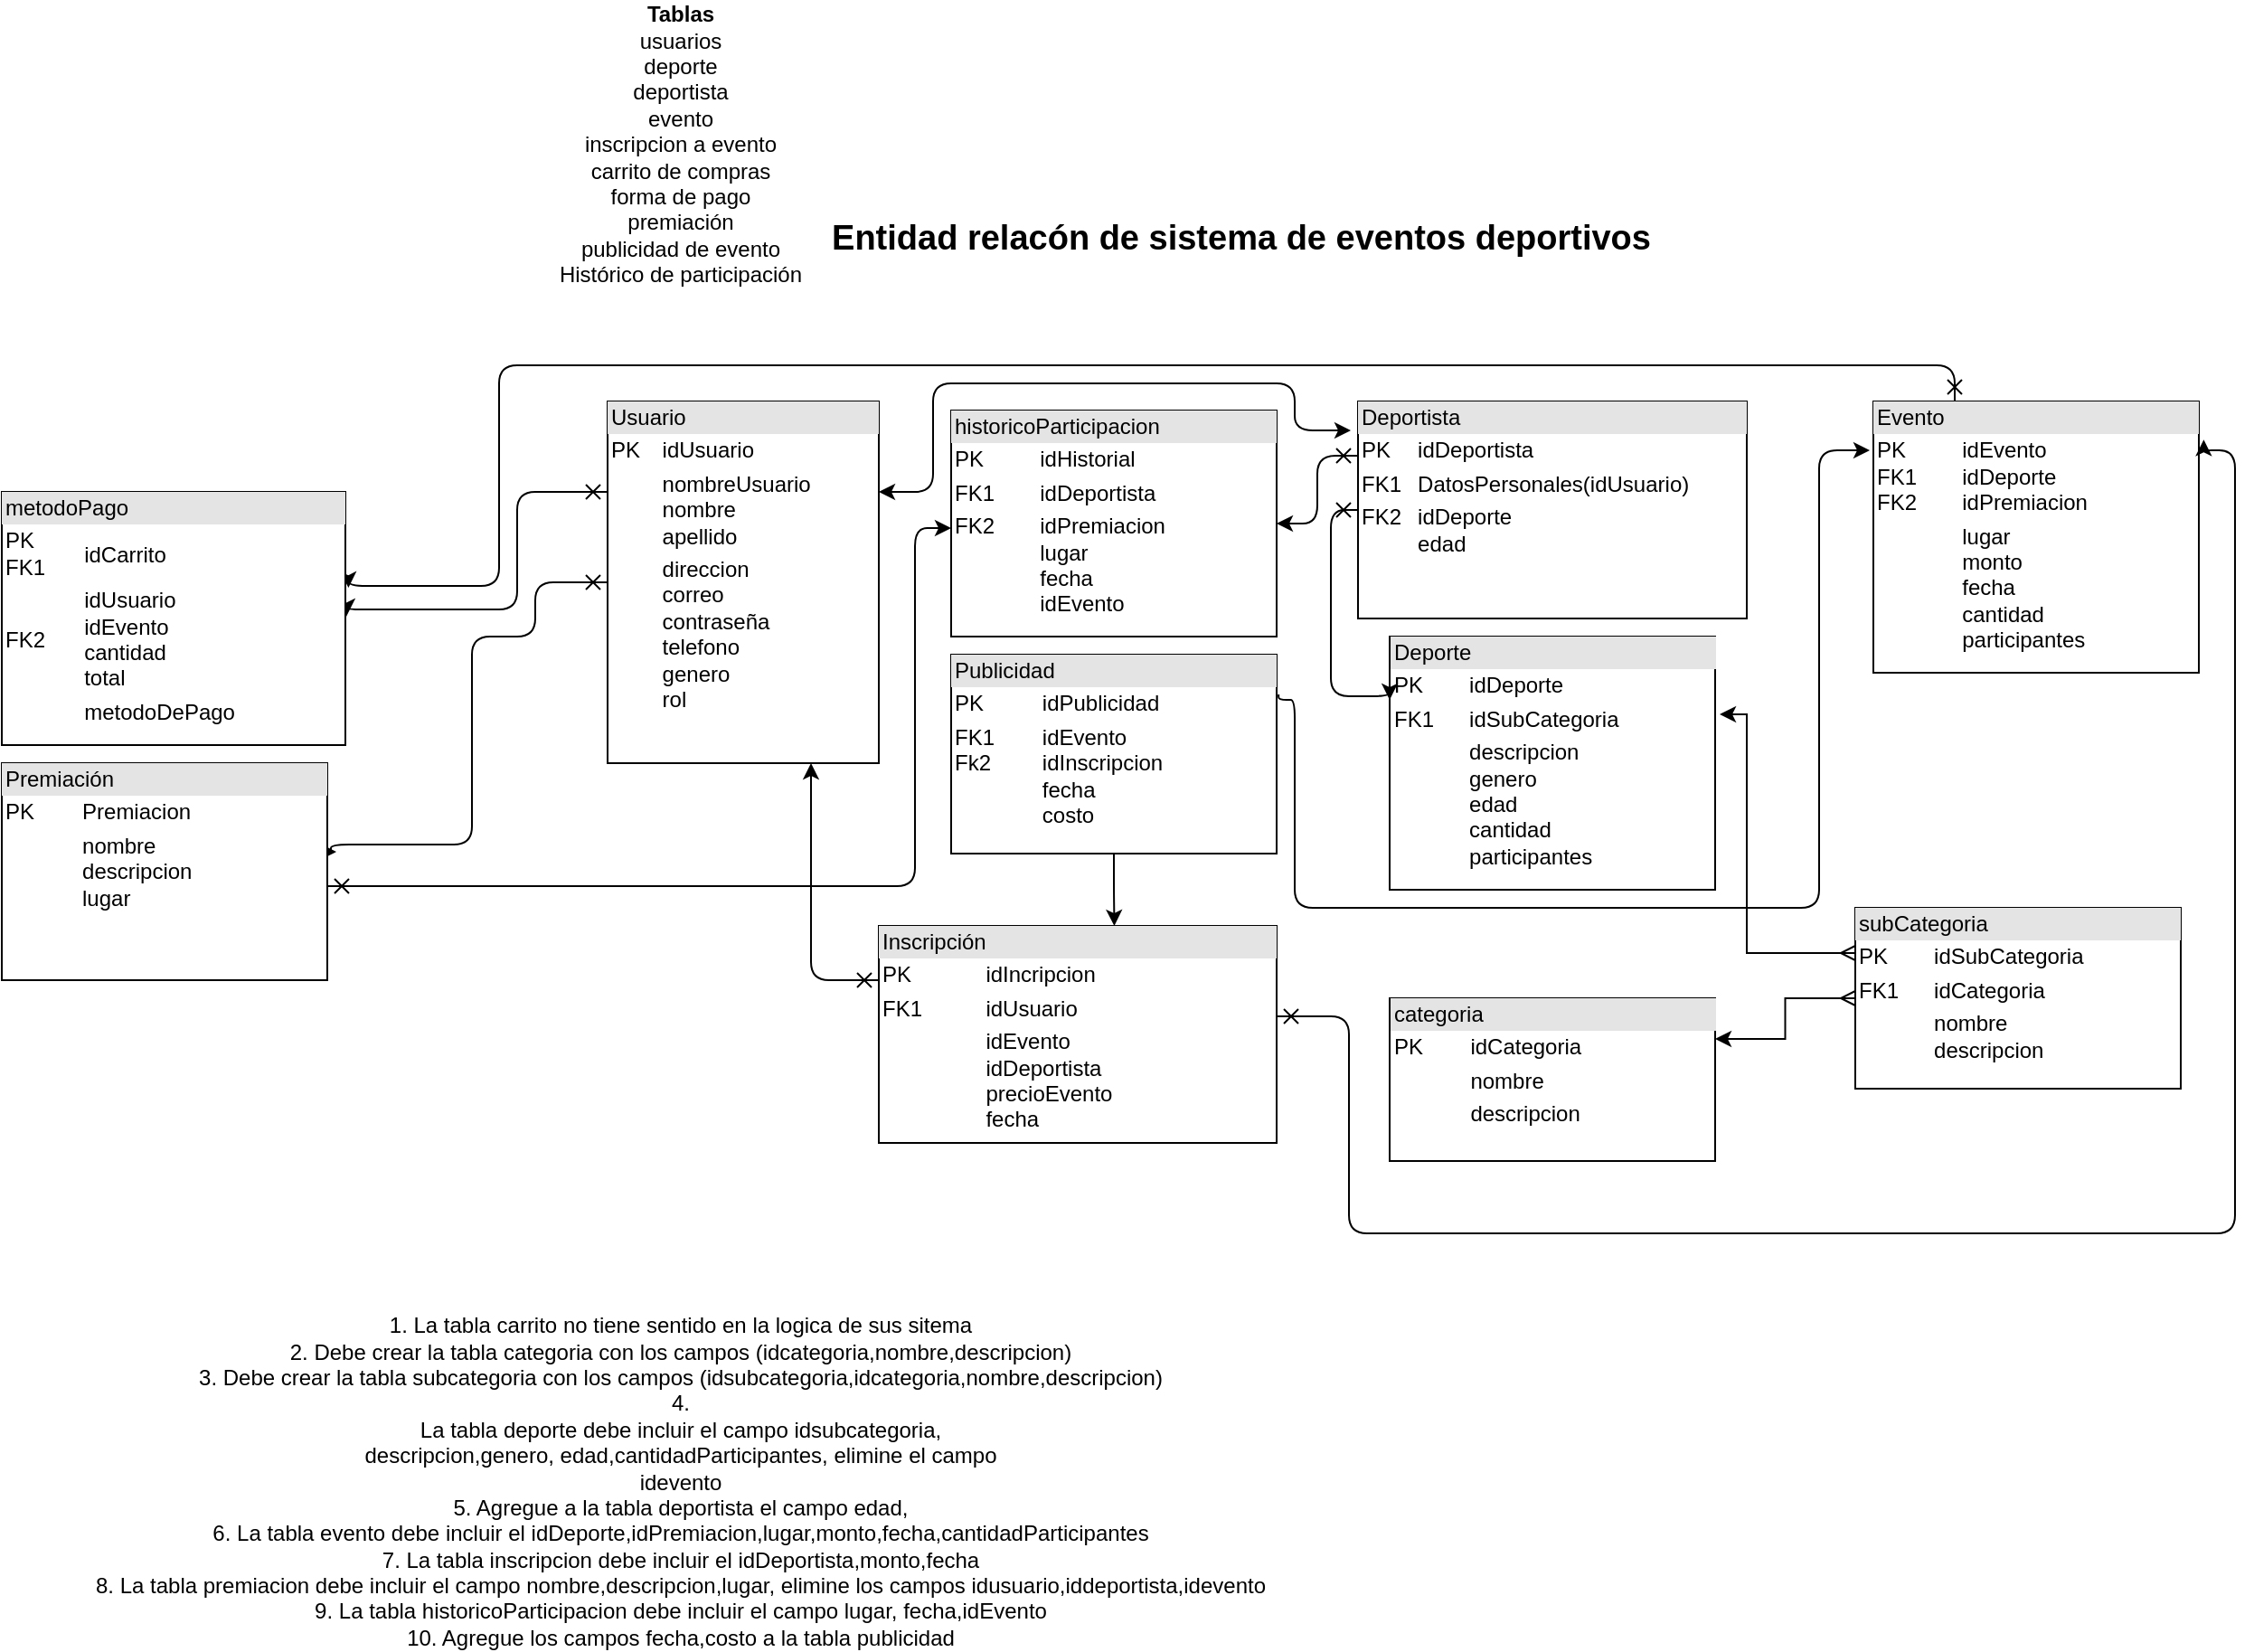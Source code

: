 <mxfile version="13.6.6" type="github">
  <diagram id="KuIn4XUdtdqArqsvYNwZ" name="Page-1">
    <mxGraphModel dx="3122" dy="1834" grid="1" gridSize="10" guides="1" tooltips="1" connect="1" arrows="1" fold="1" page="1" pageScale="1" pageWidth="850" pageHeight="1100" math="0" shadow="0">
      <root>
        <mxCell id="0" />
        <mxCell id="1" parent="0" />
        <mxCell id="CR9XvU6vuiPJ1lPbERPu-10" value="&lt;b&gt;Tablas&lt;/b&gt;&lt;div&gt;usuarios&lt;/div&gt;&lt;div&gt;deporte&lt;/div&gt;&lt;div&gt;deportista&lt;/div&gt;&lt;div&gt;evento&lt;/div&gt;&lt;div&gt;inscripcion a evento&lt;/div&gt;&lt;div&gt;carrito de compras&lt;br&gt;&lt;/div&gt;&lt;div&gt;forma de pago &lt;br&gt;&lt;/div&gt;&lt;div&gt;premiación&lt;/div&gt;&lt;div&gt;publicidad de evento&lt;/div&gt;&lt;div&gt;Histórico de participación&lt;/div&gt;&lt;div&gt;&lt;br&gt;&lt;/div&gt;" style="text;html=1;align=center;verticalAlign=middle;resizable=0;points=[];autosize=1;" parent="1" vertex="1">
          <mxGeometry x="-575" y="-290" width="150" height="170" as="geometry" />
        </mxCell>
        <mxCell id="Gzq3qRDjKPmdAzM6GHBw-10" style="edgeStyle=orthogonalEdgeStyle;orthogonalLoop=1;jettySize=auto;html=1;exitX=0;exitY=0.25;exitDx=0;exitDy=0;startArrow=cross;startFill=0;startSize=6;endSize=8;entryX=1;entryY=0.5;entryDx=0;entryDy=0;" parent="1" source="CR9XvU6vuiPJ1lPbERPu-17" target="Gzq3qRDjKPmdAzM6GHBw-5" edge="1">
          <mxGeometry relative="1" as="geometry">
            <mxPoint x="-680" y="150" as="targetPoint" />
            <Array as="points">
              <mxPoint x="-590" y="-20" />
              <mxPoint x="-590" y="45" />
            </Array>
          </mxGeometry>
        </mxCell>
        <mxCell id="D2q6A7rw465Pvs5loLwe-7" style="edgeStyle=orthogonalEdgeStyle;orthogonalLoop=1;jettySize=auto;html=1;exitX=0;exitY=0.5;exitDx=0;exitDy=0;startArrow=cross;startFill=0;" parent="1" source="CR9XvU6vuiPJ1lPbERPu-17" edge="1">
          <mxGeometry relative="1" as="geometry">
            <Array as="points">
              <mxPoint x="-580" y="30" />
              <mxPoint x="-580" y="60" />
              <mxPoint x="-615" y="60" />
              <mxPoint x="-615" y="175" />
              <mxPoint x="-693" y="175" />
            </Array>
            <mxPoint x="-690" y="179" as="targetPoint" />
          </mxGeometry>
        </mxCell>
        <mxCell id="b2yg0KkenUA15VjJhmQe-7" style="edgeStyle=orthogonalEdgeStyle;orthogonalLoop=1;jettySize=auto;html=1;exitX=1;exitY=0.25;exitDx=0;exitDy=0;startArrow=classic;startFill=1;" parent="1" source="CR9XvU6vuiPJ1lPbERPu-17" edge="1">
          <mxGeometry relative="1" as="geometry">
            <Array as="points">
              <mxPoint x="-360" y="-20" />
              <mxPoint x="-360" y="-80" />
              <mxPoint x="-160" y="-80" />
              <mxPoint x="-160" y="-54" />
            </Array>
            <mxPoint x="-129" y="-54" as="targetPoint" />
          </mxGeometry>
        </mxCell>
        <mxCell id="CR9XvU6vuiPJ1lPbERPu-17" value="&lt;div style=&quot;box-sizing: border-box ; width: 100% ; background: #e4e4e4 ; padding: 2px&quot;&gt;Usuario&lt;br&gt;&lt;/div&gt;&lt;table style=&quot;width: 100% ; font-size: 1em&quot; cellspacing=&quot;0&quot; cellpadding=&quot;2&quot;&gt;&lt;tbody&gt;&lt;tr&gt;&lt;td&gt;PK&lt;/td&gt;&lt;td&gt;idUsuario&lt;br&gt;&lt;/td&gt;&lt;/tr&gt;&lt;tr&gt;&lt;td&gt;&lt;br&gt;&lt;/td&gt;&lt;td&gt;nombreUsuario&lt;br&gt;nombre&lt;br&gt;apellido&lt;br&gt;&lt;/td&gt;&lt;/tr&gt;&lt;tr&gt;&lt;td&gt;&lt;br&gt;&lt;/td&gt;&lt;td&gt;direccion&lt;br&gt;correo&lt;br&gt;contraseña&lt;br&gt;telefono&lt;br&gt;genero&lt;br&gt;rol&lt;br&gt;&lt;br&gt;&lt;/td&gt;&lt;/tr&gt;&lt;/tbody&gt;&lt;/table&gt;" style="verticalAlign=top;align=left;overflow=fill;html=1;" parent="1" vertex="1">
          <mxGeometry x="-540" y="-70" width="150" height="200" as="geometry" />
        </mxCell>
        <mxCell id="CR9XvU6vuiPJ1lPbERPu-18" value="&lt;div style=&quot;box-sizing: border-box ; width: 100% ; background: #e4e4e4 ; padding: 2px&quot;&gt;Deporte&lt;br&gt;&lt;/div&gt;&lt;table style=&quot;width: 100% ; font-size: 1em&quot; cellspacing=&quot;0&quot; cellpadding=&quot;2&quot;&gt;&lt;tbody&gt;&lt;tr&gt;&lt;td&gt;PK&lt;/td&gt;&lt;td&gt;idDeporte&lt;br&gt;&lt;/td&gt;&lt;/tr&gt;&lt;tr&gt;&lt;td&gt;FK1&lt;br&gt;&lt;/td&gt;&lt;td&gt;idSubCategoria&lt;br&gt;&lt;/td&gt;&lt;/tr&gt;&lt;tr&gt;&lt;td&gt;&lt;br&gt;&lt;/td&gt;&lt;td&gt;descripcion&lt;br&gt;genero&lt;br&gt;edad&lt;br&gt;cantidad&lt;br&gt;participantes&lt;br&gt;&lt;br&gt;&lt;/td&gt;&lt;/tr&gt;&lt;/tbody&gt;&lt;/table&gt;" style="verticalAlign=top;align=left;overflow=fill;html=1;" parent="1" vertex="1">
          <mxGeometry x="-107.5" y="60" width="180" height="140" as="geometry" />
        </mxCell>
        <mxCell id="D2q6A7rw465Pvs5loLwe-2" style="edgeStyle=orthogonalEdgeStyle;orthogonalLoop=1;jettySize=auto;html=1;exitX=0.25;exitY=0;exitDx=0;exitDy=0;startArrow=cross;startFill=0;entryX=1.009;entryY=0.379;entryDx=0;entryDy=0;entryPerimeter=0;" parent="1" source="CR9XvU6vuiPJ1lPbERPu-19" target="Gzq3qRDjKPmdAzM6GHBw-5" edge="1">
          <mxGeometry relative="1" as="geometry">
            <mxPoint x="-600" y="10" as="targetPoint" />
            <Array as="points">
              <mxPoint x="205" y="-90" />
              <mxPoint x="-600" y="-90" />
              <mxPoint x="-600" y="32" />
            </Array>
          </mxGeometry>
        </mxCell>
        <mxCell id="CR9XvU6vuiPJ1lPbERPu-19" value="&lt;div style=&quot;box-sizing: border-box ; width: 100% ; background: #e4e4e4 ; padding: 2px&quot;&gt;Evento&lt;br&gt;&lt;/div&gt;&lt;table style=&quot;width: 100% ; font-size: 1em&quot; cellspacing=&quot;0&quot; cellpadding=&quot;2&quot;&gt;&lt;tbody&gt;&lt;tr&gt;&lt;td&gt;PK&lt;br&gt;FK1&lt;br&gt;FK2&lt;br&gt;&lt;/td&gt;&lt;td&gt;idEvento&lt;br&gt;idDeporte&lt;br&gt;idPremiacion&lt;br&gt;&lt;/td&gt;&lt;/tr&gt;&lt;tr&gt;&lt;td&gt;&lt;br&gt;&lt;/td&gt;&lt;td&gt;lugar&lt;br&gt;monto&lt;br&gt;fecha&lt;br&gt;cantidad&lt;br&gt;participantes&lt;br&gt;&lt;br&gt;&lt;/td&gt;&lt;/tr&gt;&lt;tr&gt;&lt;td&gt;&lt;br&gt;&lt;/td&gt;&lt;td&gt;&lt;br&gt;&lt;/td&gt;&lt;/tr&gt;&lt;/tbody&gt;&lt;/table&gt;" style="verticalAlign=top;align=left;overflow=fill;html=1;" parent="1" vertex="1">
          <mxGeometry x="160" y="-70" width="180" height="150" as="geometry" />
        </mxCell>
        <mxCell id="b2yg0KkenUA15VjJhmQe-6" style="edgeStyle=orthogonalEdgeStyle;orthogonalLoop=1;jettySize=auto;html=1;exitX=0;exitY=0.5;exitDx=0;exitDy=0;entryX=0;entryY=0.25;entryDx=0;entryDy=0;startArrow=cross;startFill=0;" parent="1" source="CR9XvU6vuiPJ1lPbERPu-24" target="CR9XvU6vuiPJ1lPbERPu-18" edge="1">
          <mxGeometry relative="1" as="geometry">
            <Array as="points">
              <mxPoint x="-140" y="-10" />
              <mxPoint x="-140" y="93" />
            </Array>
          </mxGeometry>
        </mxCell>
        <mxCell id="6MGtw5xt_H3uJUm34a45-3" style="edgeStyle=orthogonalEdgeStyle;curved=0;rounded=1;sketch=0;orthogonalLoop=1;jettySize=auto;html=1;exitX=0;exitY=0.25;exitDx=0;exitDy=0;entryX=1;entryY=0.5;entryDx=0;entryDy=0;startArrow=cross;startFill=0;" parent="1" source="CR9XvU6vuiPJ1lPbERPu-24" target="6MGtw5xt_H3uJUm34a45-2" edge="1">
          <mxGeometry relative="1" as="geometry" />
        </mxCell>
        <mxCell id="CR9XvU6vuiPJ1lPbERPu-24" value="&lt;div style=&quot;box-sizing: border-box ; width: 100% ; background: #e4e4e4 ; padding: 2px&quot;&gt;Deportista&lt;br&gt;&lt;/div&gt;&lt;table style=&quot;width: 100% ; font-size: 1em&quot; cellspacing=&quot;0&quot; cellpadding=&quot;2&quot;&gt;&lt;tbody&gt;&lt;tr&gt;&lt;td&gt;PK&lt;/td&gt;&lt;td&gt;idDeportista&lt;br&gt;&lt;/td&gt;&lt;/tr&gt;&lt;tr&gt;&lt;td&gt;FK1&lt;/td&gt;&lt;td&gt;DatosPersonales(idUsuario)&lt;br&gt;&lt;/td&gt;&lt;/tr&gt;&lt;tr&gt;&lt;td&gt;FK2&lt;br&gt;&lt;br&gt;&lt;/td&gt;&lt;td&gt;idDeporte&lt;br&gt;edad&lt;br&gt;&lt;/td&gt;&lt;/tr&gt;&lt;/tbody&gt;&lt;/table&gt;" style="verticalAlign=top;align=left;overflow=fill;html=1;" parent="1" vertex="1">
          <mxGeometry x="-125" y="-70" width="215" height="120" as="geometry" />
        </mxCell>
        <mxCell id="b2yg0KkenUA15VjJhmQe-12" style="edgeStyle=orthogonalEdgeStyle;orthogonalLoop=1;jettySize=auto;html=1;entryX=1.015;entryY=0.141;entryDx=0;entryDy=0;entryPerimeter=0;startArrow=cross;startFill=0;" parent="1" target="CR9XvU6vuiPJ1lPbERPu-19" edge="1">
          <mxGeometry relative="1" as="geometry">
            <Array as="points">
              <mxPoint x="-170" y="270" />
              <mxPoint x="-130" y="270" />
              <mxPoint x="-130" y="390" />
              <mxPoint x="360" y="390" />
              <mxPoint x="360" y="-43" />
              <mxPoint x="343" y="-43" />
            </Array>
            <mxPoint x="-170" y="270" as="sourcePoint" />
          </mxGeometry>
        </mxCell>
        <mxCell id="b2yg0KkenUA15VjJhmQe-16" style="edgeStyle=orthogonalEdgeStyle;orthogonalLoop=1;jettySize=auto;html=1;exitX=0;exitY=0.25;exitDx=0;exitDy=0;entryX=0.75;entryY=1;entryDx=0;entryDy=0;startArrow=cross;startFill=0;" parent="1" source="CR9XvU6vuiPJ1lPbERPu-29" target="CR9XvU6vuiPJ1lPbERPu-17" edge="1">
          <mxGeometry relative="1" as="geometry" />
        </mxCell>
        <mxCell id="CR9XvU6vuiPJ1lPbERPu-29" value="&lt;div style=&quot;box-sizing: border-box ; width: 100% ; background: #e4e4e4 ; padding: 2px&quot;&gt;Inscripción&lt;br&gt;&lt;/div&gt;&lt;table style=&quot;width: 100% ; font-size: 1em&quot; cellspacing=&quot;0&quot; cellpadding=&quot;2&quot;&gt;&lt;tbody&gt;&lt;tr&gt;&lt;td&gt;PK&lt;/td&gt;&lt;td&gt;idIncripcion&lt;br&gt;&lt;/td&gt;&lt;/tr&gt;&lt;tr&gt;&lt;td&gt;FK1&lt;/td&gt;&lt;td&gt;idUsuario&lt;br&gt;&lt;/td&gt;&lt;/tr&gt;&lt;tr&gt;&lt;td&gt;&lt;br&gt;&lt;/td&gt;&lt;td&gt;idEvento&lt;br&gt;idDeportista&lt;br&gt;precioEvento&lt;br&gt;fecha&lt;br&gt;&lt;/td&gt;&lt;/tr&gt;&lt;/tbody&gt;&lt;/table&gt;" style="verticalAlign=top;align=left;overflow=fill;html=1;" parent="1" vertex="1">
          <mxGeometry x="-390" y="220" width="220" height="120" as="geometry" />
        </mxCell>
        <mxCell id="Gzq3qRDjKPmdAzM6GHBw-5" value="&lt;div style=&quot;box-sizing: border-box ; width: 100% ; background: #e4e4e4 ; padding: 2px&quot;&gt;metodoPago&lt;br&gt;&lt;/div&gt;&lt;table style=&quot;width: 100% ; font-size: 1em&quot; cellspacing=&quot;0&quot; cellpadding=&quot;2&quot;&gt;&lt;tbody&gt;&lt;tr&gt;&lt;td&gt;PK&lt;br&gt;FK1&lt;br&gt;&lt;/td&gt;&lt;td&gt;idCarrito&lt;br&gt;&lt;/td&gt;&lt;/tr&gt;&lt;tr&gt;&lt;td&gt;FK2&lt;br&gt;&lt;/td&gt;&lt;td&gt;idUsuario&lt;br&gt;idEvento&lt;br&gt;cantidad&lt;br&gt;total&lt;br&gt;&lt;/td&gt;&lt;/tr&gt;&lt;tr&gt;&lt;td&gt;&lt;br&gt;&lt;/td&gt;&lt;td&gt;metodoDePago&lt;br&gt;&lt;/td&gt;&lt;/tr&gt;&lt;/tbody&gt;&lt;/table&gt;" style="verticalAlign=top;align=left;overflow=fill;html=1;" parent="1" vertex="1">
          <mxGeometry x="-875" y="-20" width="190" height="140" as="geometry" />
        </mxCell>
        <mxCell id="6MGtw5xt_H3uJUm34a45-4" style="edgeStyle=orthogonalEdgeStyle;curved=0;rounded=1;sketch=0;orthogonalLoop=1;jettySize=auto;html=1;startArrow=cross;startFill=0;" parent="1" source="Gzq3qRDjKPmdAzM6GHBw-17" edge="1">
          <mxGeometry relative="1" as="geometry">
            <mxPoint x="-350" as="targetPoint" />
            <Array as="points">
              <mxPoint x="-370" y="198" />
              <mxPoint x="-370" />
            </Array>
            <mxPoint x="-680" y="198" as="sourcePoint" />
          </mxGeometry>
        </mxCell>
        <mxCell id="Gzq3qRDjKPmdAzM6GHBw-17" value="&lt;div style=&quot;box-sizing: border-box ; width: 100% ; background: #e4e4e4 ; padding: 2px&quot;&gt;Premiación&lt;br&gt;&lt;/div&gt;&lt;table style=&quot;width: 100% ; font-size: 1em&quot; cellspacing=&quot;0&quot; cellpadding=&quot;2&quot;&gt;&lt;tbody&gt;&lt;tr&gt;&lt;td&gt;PK&lt;/td&gt;&lt;td&gt;Premiacion&lt;br&gt;&lt;/td&gt;&lt;/tr&gt;&lt;tr&gt;&lt;td&gt;&lt;br&gt;&lt;/td&gt;&lt;td&gt;nombre&lt;br&gt;descripcion&lt;br&gt;lugar&lt;br&gt;&lt;/td&gt;&lt;/tr&gt;&lt;tr&gt;&lt;td&gt;&lt;br&gt;&lt;/td&gt;&lt;td&gt;&lt;br&gt;&lt;/td&gt;&lt;/tr&gt;&lt;/tbody&gt;&lt;/table&gt;" style="verticalAlign=top;align=left;overflow=fill;html=1;" parent="1" vertex="1">
          <mxGeometry x="-875" y="130" width="180" height="120" as="geometry" />
        </mxCell>
        <mxCell id="b2yg0KkenUA15VjJhmQe-2" style="edgeStyle=orthogonalEdgeStyle;orthogonalLoop=1;jettySize=auto;html=1;exitX=1.006;exitY=0.2;exitDx=0;exitDy=0;exitPerimeter=0;" parent="1" source="D2q6A7rw465Pvs5loLwe-1" edge="1">
          <mxGeometry relative="1" as="geometry">
            <mxPoint x="158" y="-43" as="targetPoint" />
            <Array as="points">
              <mxPoint x="-169" y="95" />
              <mxPoint x="-160" y="95" />
              <mxPoint x="-160" y="210" />
              <mxPoint x="130" y="210" />
              <mxPoint x="130" y="-43" />
            </Array>
            <mxPoint x="-160" y="95" as="sourcePoint" />
          </mxGeometry>
        </mxCell>
        <mxCell id="6MGtw5xt_H3uJUm34a45-1" style="edgeStyle=orthogonalEdgeStyle;orthogonalLoop=1;jettySize=auto;html=1;exitX=0.5;exitY=1;exitDx=0;exitDy=0;entryX=0.592;entryY=0;entryDx=0;entryDy=0;entryPerimeter=0;" parent="1" source="D2q6A7rw465Pvs5loLwe-1" target="CR9XvU6vuiPJ1lPbERPu-29" edge="1">
          <mxGeometry relative="1" as="geometry" />
        </mxCell>
        <mxCell id="D2q6A7rw465Pvs5loLwe-1" value="&lt;div style=&quot;box-sizing: border-box ; width: 100% ; background: #e4e4e4 ; padding: 2px&quot;&gt;Publicidad&lt;br&gt;&lt;/div&gt;&lt;table style=&quot;width: 100% ; font-size: 1em&quot; cellspacing=&quot;0&quot; cellpadding=&quot;2&quot;&gt;&lt;tbody&gt;&lt;tr&gt;&lt;td&gt;PK&lt;/td&gt;&lt;td&gt;idPublicidad&lt;br&gt;&lt;/td&gt;&lt;/tr&gt;&lt;tr&gt;&lt;td&gt;FK1&lt;br&gt;Fk2&lt;br&gt;&lt;br&gt;&lt;br&gt;&lt;/td&gt;&lt;td&gt;idEvento&lt;br&gt;idInscripcion&lt;br&gt;fecha&lt;br&gt;costo&lt;br&gt;&lt;/td&gt;&lt;/tr&gt;&lt;tr&gt;&lt;td&gt;&lt;br&gt;&lt;/td&gt;&lt;td&gt;&lt;br&gt;&lt;/td&gt;&lt;/tr&gt;&lt;/tbody&gt;&lt;/table&gt;" style="verticalAlign=top;align=left;overflow=fill;html=1;" parent="1" vertex="1">
          <mxGeometry x="-350" y="70" width="180" height="110" as="geometry" />
        </mxCell>
        <mxCell id="6MGtw5xt_H3uJUm34a45-2" value="&lt;div style=&quot;box-sizing: border-box ; width: 100% ; background: #e4e4e4 ; padding: 2px&quot;&gt;historicoParticipacion&lt;br&gt;&lt;/div&gt;&lt;table style=&quot;width: 100% ; font-size: 1em&quot; cellspacing=&quot;0&quot; cellpadding=&quot;2&quot;&gt;&lt;tbody&gt;&lt;tr&gt;&lt;td&gt;PK&lt;/td&gt;&lt;td&gt;idHistorial&lt;br&gt;&lt;/td&gt;&lt;/tr&gt;&lt;tr&gt;&lt;td&gt;FK1&lt;br&gt;&lt;/td&gt;&lt;td&gt;idDeportista&lt;br&gt;&lt;/td&gt;&lt;/tr&gt;&lt;tr&gt;&lt;td&gt;FK2&lt;br&gt;&lt;br&gt;&lt;br&gt;&lt;br&gt;&lt;/td&gt;&lt;td&gt;idPremiacion&lt;br&gt;lugar&lt;br&gt;fecha&lt;br&gt;idEvento&lt;br&gt;&lt;/td&gt;&lt;/tr&gt;&lt;/tbody&gt;&lt;/table&gt;" style="verticalAlign=top;align=left;overflow=fill;html=1;" parent="1" vertex="1">
          <mxGeometry x="-350" y="-65" width="180" height="125" as="geometry" />
        </mxCell>
        <mxCell id="6MGtw5xt_H3uJUm34a45-6" value="&lt;font style=&quot;font-size: 19px&quot;&gt;&lt;b&gt;Entidad relacón de sistema de eventos deportivos&lt;/b&gt;&lt;/font&gt;" style="text;html=1;align=center;verticalAlign=middle;resizable=0;points=[];autosize=1;" parent="1" vertex="1">
          <mxGeometry x="-425" y="-170" width="470" height="20" as="geometry" />
        </mxCell>
        <mxCell id="n-9iOmBILVvXKxpAP9i6-1" value="&lt;br&gt;1. La tabla carrito no tiene sentido en la logica de sus sitema&lt;br&gt;2. Debe crear la tabla categoria con los campos (idcategoria,nombre,descripcion)&lt;br&gt;3. Debe crear la tabla subcategoria con los campos (idsubcategoria,idcategoria,nombre,descripcion)&lt;br&gt;4.&lt;br/&gt; La tabla deporte debe incluir el campo idsubcategoria, &lt;br/&gt;descripcion,genero, edad,cantidadParticipantes, elimine el campo &lt;br/&gt;idevento&lt;br&gt;5. Agregue a la tabla deportista el campo edad, &lt;br&gt;6. La tabla evento debe incluir el idDeporte,idPremiacion,lugar,monto,fecha,cantidadParticipantes&lt;br&gt;7. La tabla inscripcion debe incluir el idDeportista,monto,fecha&lt;br&gt;8. La tabla premiacion debe incluir el campo nombre,descripcion,lugar, elimine los campos idusuario,iddeportista,idevento&lt;br&gt;9. La tabla historicoParticipacion debe incluir el campo lugar, fecha,idEvento&lt;br&gt;10. Agregue los campos fecha,costo a la tabla publicidad" style="text;html=1;align=center;verticalAlign=middle;resizable=0;points=[];autosize=1;" vertex="1" parent="1">
          <mxGeometry x="-845" y="420" width="690" height="200" as="geometry" />
        </mxCell>
        <mxCell id="n-9iOmBILVvXKxpAP9i6-4" value="&lt;div style=&quot;box-sizing: border-box ; width: 100% ; background: #e4e4e4 ; padding: 2px&quot;&gt;categoria&lt;br&gt;&lt;/div&gt;&lt;table style=&quot;width: 100% ; font-size: 1em&quot; cellspacing=&quot;0&quot; cellpadding=&quot;2&quot;&gt;&lt;tbody&gt;&lt;tr&gt;&lt;td&gt;PK&lt;/td&gt;&lt;td&gt;idCategoria&lt;br&gt;&lt;/td&gt;&lt;/tr&gt;&lt;tr&gt;&lt;td&gt;&lt;br&gt;&lt;/td&gt;&lt;td&gt;nombre&lt;br&gt;&lt;/td&gt;&lt;/tr&gt;&lt;tr&gt;&lt;td&gt;&lt;br&gt;&lt;/td&gt;&lt;td&gt;descripcion&lt;br&gt;&lt;/td&gt;&lt;/tr&gt;&lt;/tbody&gt;&lt;/table&gt;" style="verticalAlign=top;align=left;overflow=fill;html=1;" vertex="1" parent="1">
          <mxGeometry x="-107.5" y="260" width="180" height="90" as="geometry" />
        </mxCell>
        <mxCell id="n-9iOmBILVvXKxpAP9i6-8" style="edgeStyle=orthogonalEdgeStyle;rounded=0;orthogonalLoop=1;jettySize=auto;html=1;exitX=0;exitY=0.5;exitDx=0;exitDy=0;entryX=1;entryY=0.25;entryDx=0;entryDy=0;startArrow=ERmany;startFill=0;" edge="1" parent="1" source="n-9iOmBILVvXKxpAP9i6-5" target="n-9iOmBILVvXKxpAP9i6-4">
          <mxGeometry relative="1" as="geometry" />
        </mxCell>
        <mxCell id="n-9iOmBILVvXKxpAP9i6-13" style="edgeStyle=orthogonalEdgeStyle;rounded=0;orthogonalLoop=1;jettySize=auto;html=1;exitX=0;exitY=0.25;exitDx=0;exitDy=0;entryX=1.014;entryY=0.307;entryDx=0;entryDy=0;entryPerimeter=0;startArrow=ERmany;startFill=0;" edge="1" parent="1" source="n-9iOmBILVvXKxpAP9i6-5" target="CR9XvU6vuiPJ1lPbERPu-18">
          <mxGeometry relative="1" as="geometry">
            <Array as="points">
              <mxPoint x="90" y="235" />
              <mxPoint x="90" y="103" />
            </Array>
          </mxGeometry>
        </mxCell>
        <mxCell id="n-9iOmBILVvXKxpAP9i6-5" value="&lt;div style=&quot;box-sizing: border-box ; width: 100% ; background: #e4e4e4 ; padding: 2px&quot;&gt;subCategoria&lt;br&gt;&lt;/div&gt;&lt;table style=&quot;width: 100% ; font-size: 1em&quot; cellspacing=&quot;0&quot; cellpadding=&quot;2&quot;&gt;&lt;tbody&gt;&lt;tr&gt;&lt;td&gt;PK&lt;/td&gt;&lt;td&gt;idSubCategoria&lt;br&gt;&lt;/td&gt;&lt;/tr&gt;&lt;tr&gt;&lt;td&gt;FK1&lt;/td&gt;&lt;td&gt;idCategoria&lt;br&gt;&lt;/td&gt;&lt;/tr&gt;&lt;tr&gt;&lt;td&gt;&lt;br&gt;&lt;/td&gt;&lt;td&gt;nombre&lt;br&gt;descripcion&lt;br&gt;&lt;/td&gt;&lt;/tr&gt;&lt;/tbody&gt;&lt;/table&gt;" style="verticalAlign=top;align=left;overflow=fill;html=1;" vertex="1" parent="1">
          <mxGeometry x="150" y="210" width="180" height="100" as="geometry" />
        </mxCell>
      </root>
    </mxGraphModel>
  </diagram>
</mxfile>
